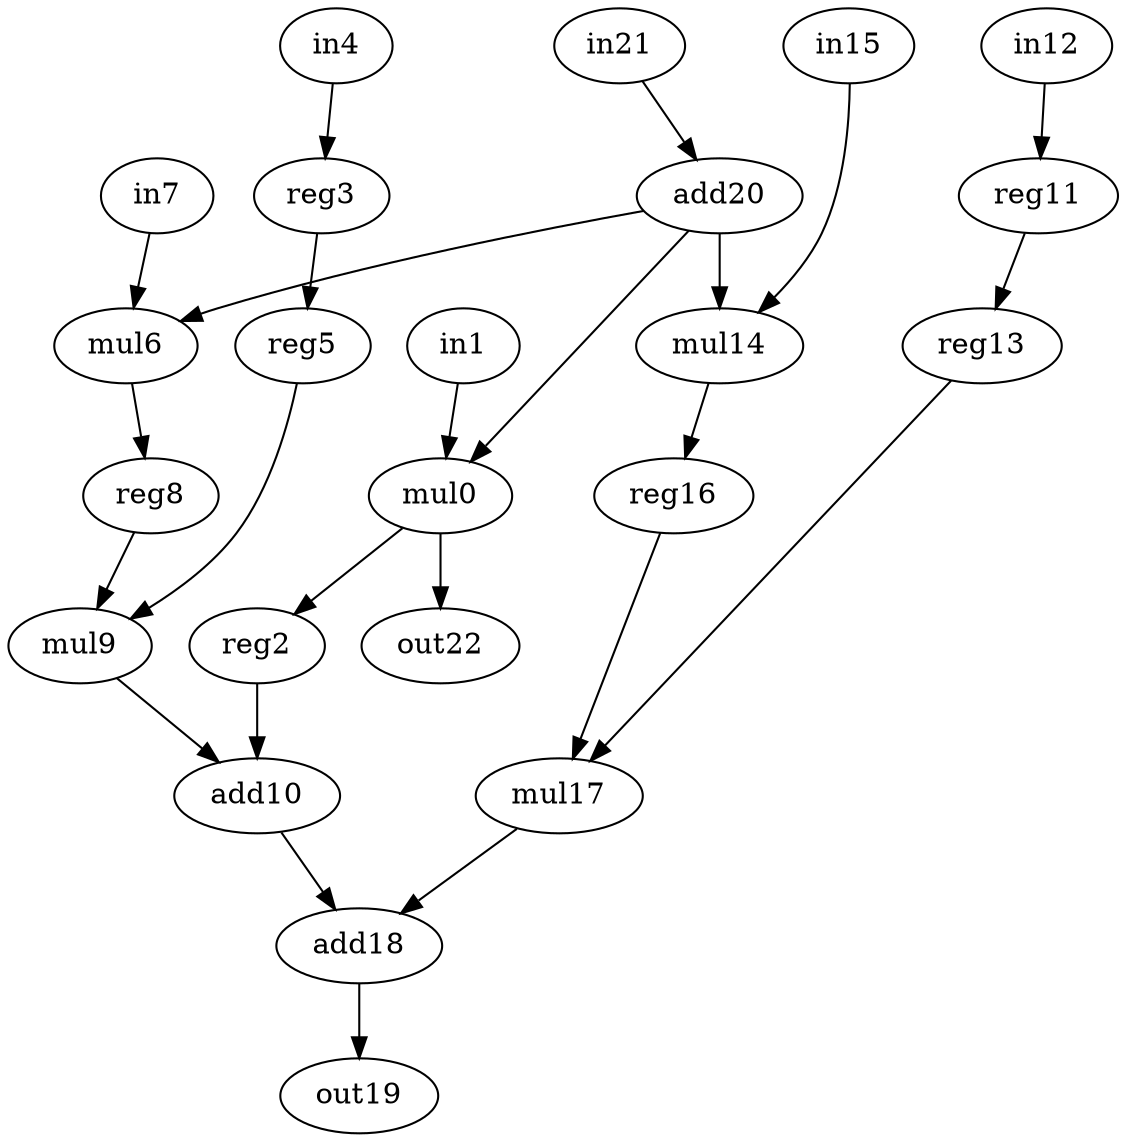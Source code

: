 digraph g {
0 [label = mul0;op = mul;]
1 [label = in1;op = in;]
2 [label = add10;op = add;]
3 [label = reg11;op = reg;]
4 [label = in12;op = in;]
5 [label = reg13;op = reg;]
6 [label = mul14;op = mul;]
7 [label = in15;op = in;]
8 [label = reg16;op = reg;]
9 [label = mul17;op = mul;]
10 [label = add18;op = add;]
11 [label = out19;op = out;]
12 [label = reg2;op = reg;]
13 [label = add20;op = addi;value = 2;]
14 [label = in21;op = in;]
15 [label = out22;op = out;]
16 [label = reg3;op = reg;]
17 [label = in4;op = in;]
18 [label = reg5;op = reg;]
19 [label = mul6;op = mul;]
20 [label = in7;op = in;]
21 [label = reg8;op = reg;]
22 [label = mul9;op = mul;]
10 -> 11 [port=0; weight=1;]
2 -> 10 [port=0; weight=0;]
22 -> 2 [port=0; weight=0;]
21 -> 22 [port=0; weight=0;]
19 -> 21 [port=0; weight=0;]
13 -> 19 [port=0; weight=0;]
13 -> 0 [port=0; weight=0;]
1 -> 0 [port=1; weight=0;]
0 -> 12 [port=0; weight=0;]
12 -> 2 [port=1; weight=1;]
0 -> 15 [port=0; weight=1;]
13 -> 6 [port=0; weight=1;]
7 -> 6 [port=1; weight=0;]
6 -> 8 [port=0; weight=0;]
8 -> 9 [port=0; weight=0;]
5 -> 9 [port=1; weight=0;]
3 -> 5 [port=0; weight=0;]
4 -> 3 [port=0; weight=0;]
9 -> 10 [port=1; weight=0;]
14 -> 13 [port=0; weight=0;]
20 -> 19 [port=1; weight=0;]
18 -> 22 [port=1; weight=0;]
16 -> 18 [port=0; weight=0;]
17 -> 16 [port=0; weight=0;]
}
